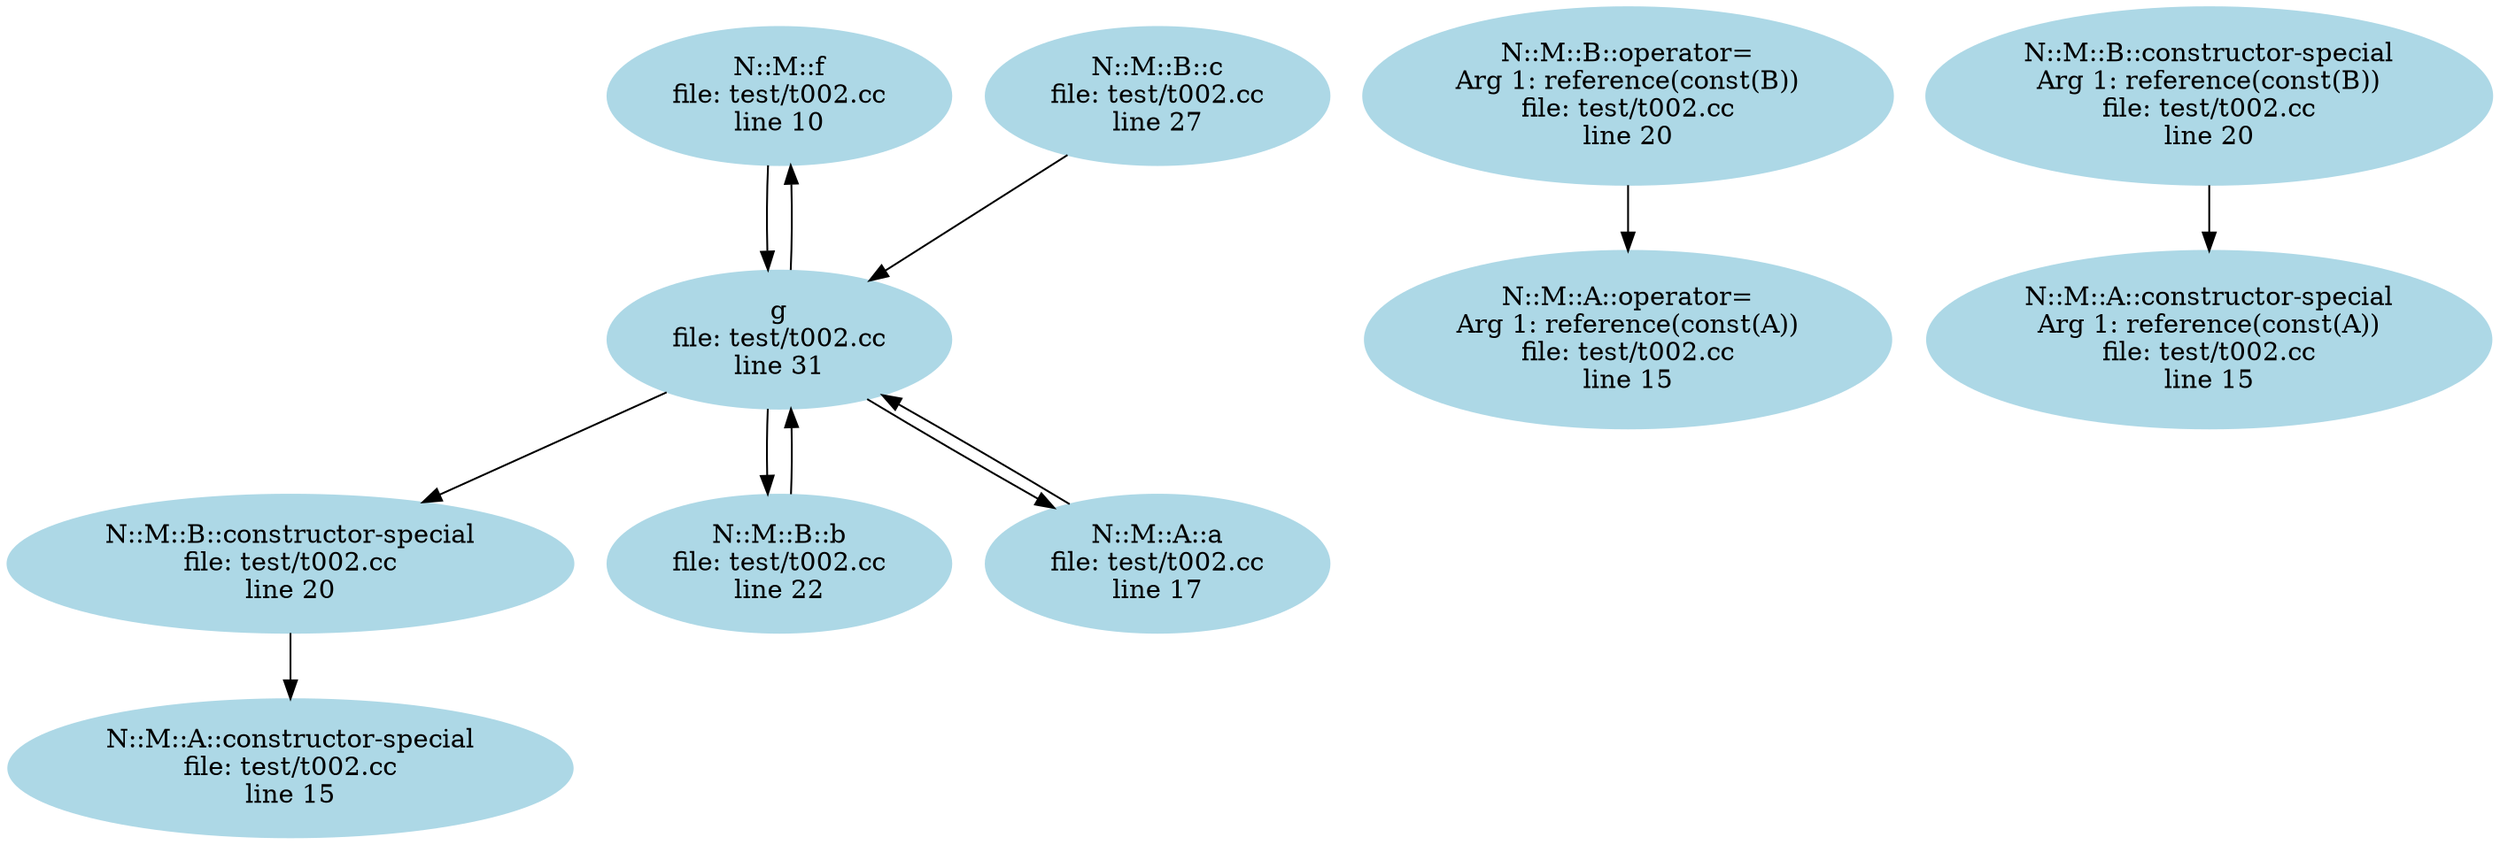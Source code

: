 digraph "CFG" {
  node [ color = "lightblue"; style = filled ];
  edge [ arrowtail=odot ];
    "4" [label="N::M::f\nfile: test/t002.cc\nline 10"]
    "4" -> "1";
    "7" [label="N::M::A::operator=\nArg 1: reference(const(A))\nfile: test/t002.cc\nline 15"]
    "5" [label="N::M::B::constructor-special\nfile: test/t002.cc\nline 20"]
    "5" -> "10";
    "10" [label="N::M::A::constructor-special\nfile: test/t002.cc\nline 15"]
    "0" [label="N::M::B::c\nfile: test/t002.cc\nline 27"]
    "0" -> "1";
    "6" [label="N::M::B::operator=\nArg 1: reference(const(B))\nfile: test/t002.cc\nline 20"]
    "6" -> "7";
    "2" [label="N::M::B::b\nfile: test/t002.cc\nline 22"]
    "2" -> "1";
    "3" [label="N::M::A::a\nfile: test/t002.cc\nline 17"]
    "3" -> "1";
    "1" [label="g\nfile: test/t002.cc\nline 31"]
    "1" -> "3";
    "1" -> "4";
    "1" -> "2";
    "1" -> "5";
    "9" [label="N::M::A::constructor-special\nArg 1: reference(const(A))\nfile: test/t002.cc\nline 15"]
    "8" [label="N::M::B::constructor-special\nArg 1: reference(const(B))\nfile: test/t002.cc\nline 20"]
    "8" -> "9";
}

